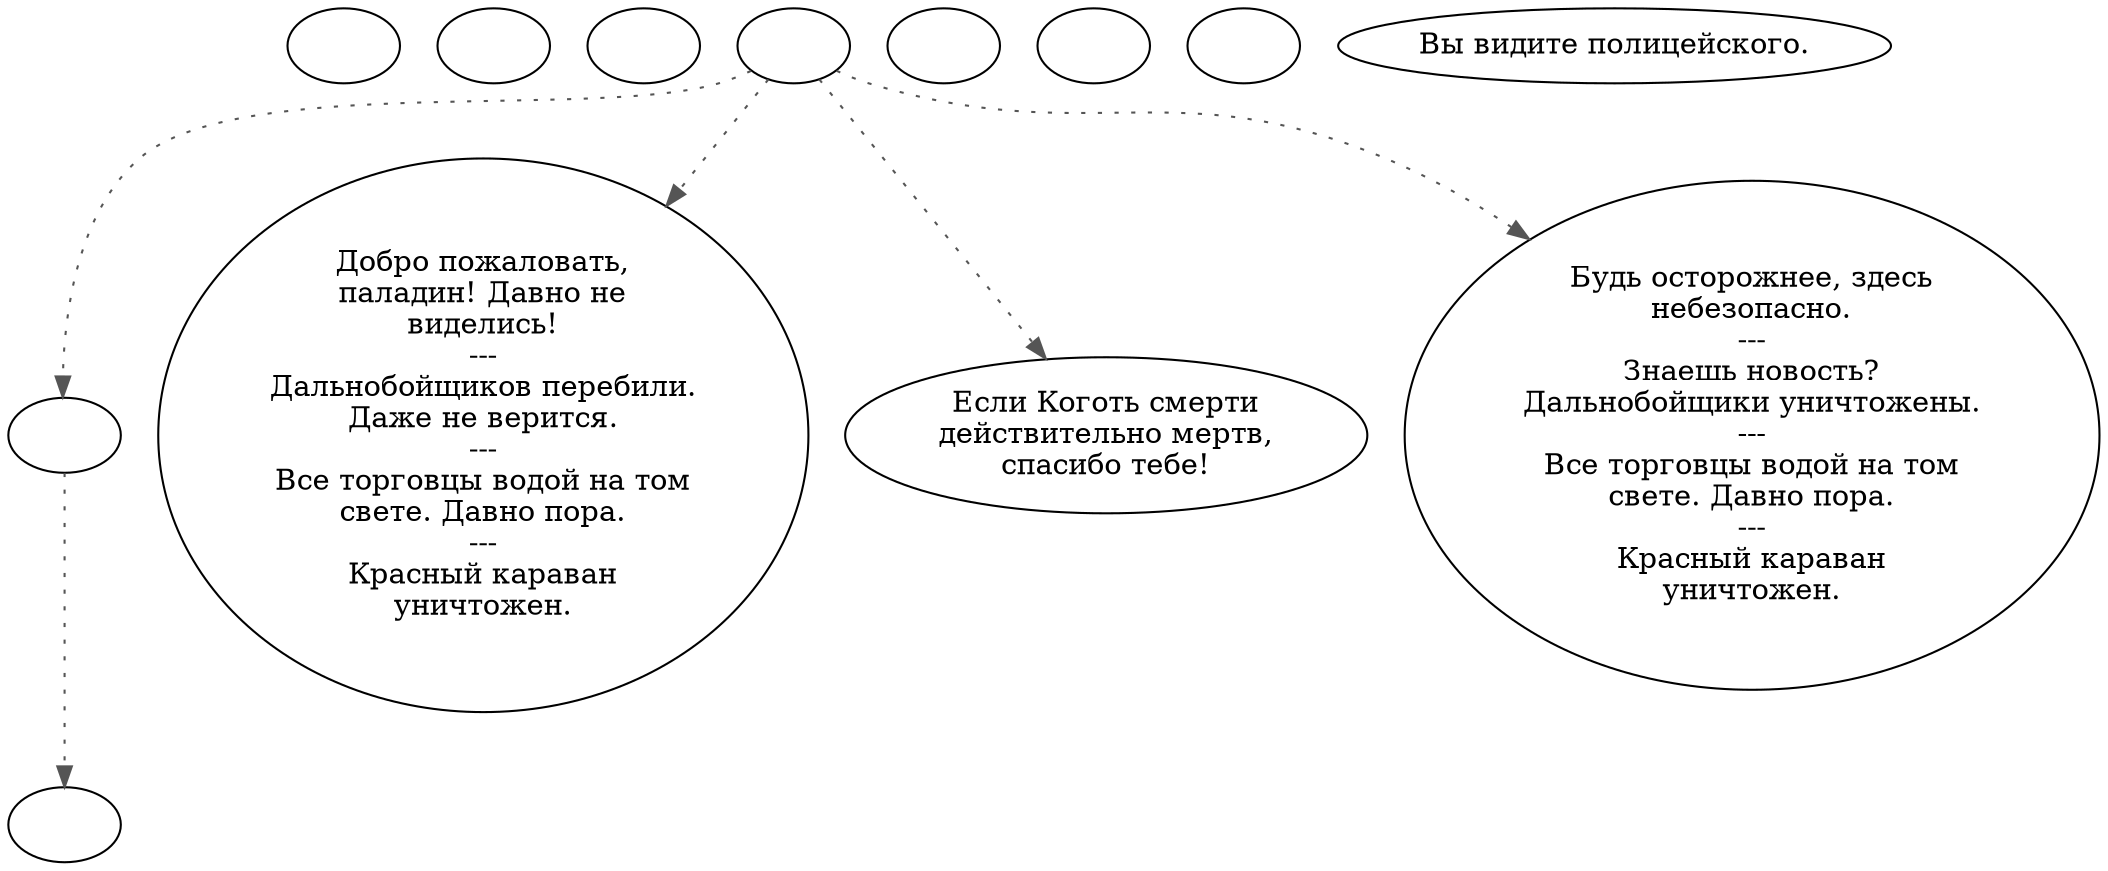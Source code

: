 digraph gencop {
  "start" [style=filled       fillcolor="#FFFFFF"       color="#000000"]
  "start" [label=""]
  "critter_p_proc" [style=filled       fillcolor="#FFFFFF"       color="#000000"]
  "critter_p_proc" [label=""]
  "pickup_p_proc" [style=filled       fillcolor="#FFFFFF"       color="#000000"]
  "pickup_p_proc" [label=""]
  "talk_p_proc" [style=filled       fillcolor="#FFFFFF"       color="#000000"]
  "talk_p_proc" -> "get_reaction" [style=dotted color="#555555"]
  "talk_p_proc" -> "Cop01" [style=dotted color="#555555"]
  "talk_p_proc" -> "Cop00" [style=dotted color="#555555"]
  "talk_p_proc" -> "Cop02" [style=dotted color="#555555"]
  "talk_p_proc" [label=""]
  "destroy_p_proc" [style=filled       fillcolor="#FFFFFF"       color="#000000"]
  "destroy_p_proc" [label=""]
  "damage_p_proc" [style=filled       fillcolor="#FFFFFF"       color="#000000"]
  "damage_p_proc" [label=""]
  "combat_p_proc" [style=filled       fillcolor="#FFFFFF"       color="#000000"]
  "combat_p_proc" [label=""]
  "look_at_p_proc" [style=filled       fillcolor="#FFFFFF"       color="#000000"]
  "look_at_p_proc" [label="Вы видите полицейского."]
  "Cop00" [style=filled       fillcolor="#FFFFFF"       color="#000000"]
  "Cop00" [label="Если Коготь смерти\nдействительно мертв,\nспасибо тебе!"]
  "Cop01" [style=filled       fillcolor="#FFFFFF"       color="#000000"]
  "Cop01" [label="Добро пожаловать,\nпаладин! Давно не\nвиделись!\n---\nДальнобойщиков перебили.\nДаже не верится.\n---\nВсе торговцы водой на том\nсвете. Давно пора.\n---\nКрасный караван\nуничтожен."]
  "Cop02" [style=filled       fillcolor="#FFFFFF"       color="#000000"]
  "Cop02" [label="Будь осторожнее, здесь\nнебезопасно.\n---\nЗнаешь новость?\nДальнобойщики уничтожены.\n---\nВсе торговцы водой на том\nсвете. Давно пора.\n---\nКрасный караван\nуничтожен."]
  "get_reaction" [style=filled       fillcolor="#FFFFFF"       color="#000000"]
  "get_reaction" -> "ReactToLevel" [style=dotted color="#555555"]
  "get_reaction" [label=""]
  "ReactToLevel" [style=filled       fillcolor="#FFFFFF"       color="#000000"]
  "ReactToLevel" [label=""]
}